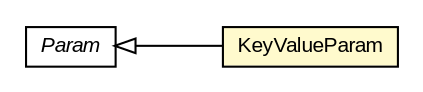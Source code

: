 #!/usr/local/bin/dot
#
# Class diagram 
# Generated by UMLGraph version R5_6-24-gf6e263 (http://www.umlgraph.org/)
#

digraph G {
	edge [fontname="arial",fontsize=10,labelfontname="arial",labelfontsize=10];
	node [fontname="arial",fontsize=10,shape=plaintext];
	nodesep=0.25;
	ranksep=0.5;
	rankdir=LR;
	// io.reinert.requestor.header.Param
	c8621 [label=<<table title="io.reinert.requestor.header.Param" border="0" cellborder="1" cellspacing="0" cellpadding="2" port="p" href="./Param.html">
		<tr><td><table border="0" cellspacing="0" cellpadding="1">
<tr><td align="center" balign="center"><font face="arial italic"> Param </font></td></tr>
		</table></td></tr>
		</table>>, URL="./Param.html", fontname="arial", fontcolor="black", fontsize=10.0];
	// io.reinert.requestor.header.Param.KeyValueParam
	c8623 [label=<<table title="io.reinert.requestor.header.Param.KeyValueParam" border="0" cellborder="1" cellspacing="0" cellpadding="2" port="p" bgcolor="lemonChiffon" href="./Param.KeyValueParam.html">
		<tr><td><table border="0" cellspacing="0" cellpadding="1">
<tr><td align="center" balign="center"> KeyValueParam </td></tr>
		</table></td></tr>
		</table>>, URL="./Param.KeyValueParam.html", fontname="arial", fontcolor="black", fontsize=10.0];
	//io.reinert.requestor.header.Param.KeyValueParam extends io.reinert.requestor.header.Param
	c8621:p -> c8623:p [dir=back,arrowtail=empty];
}

